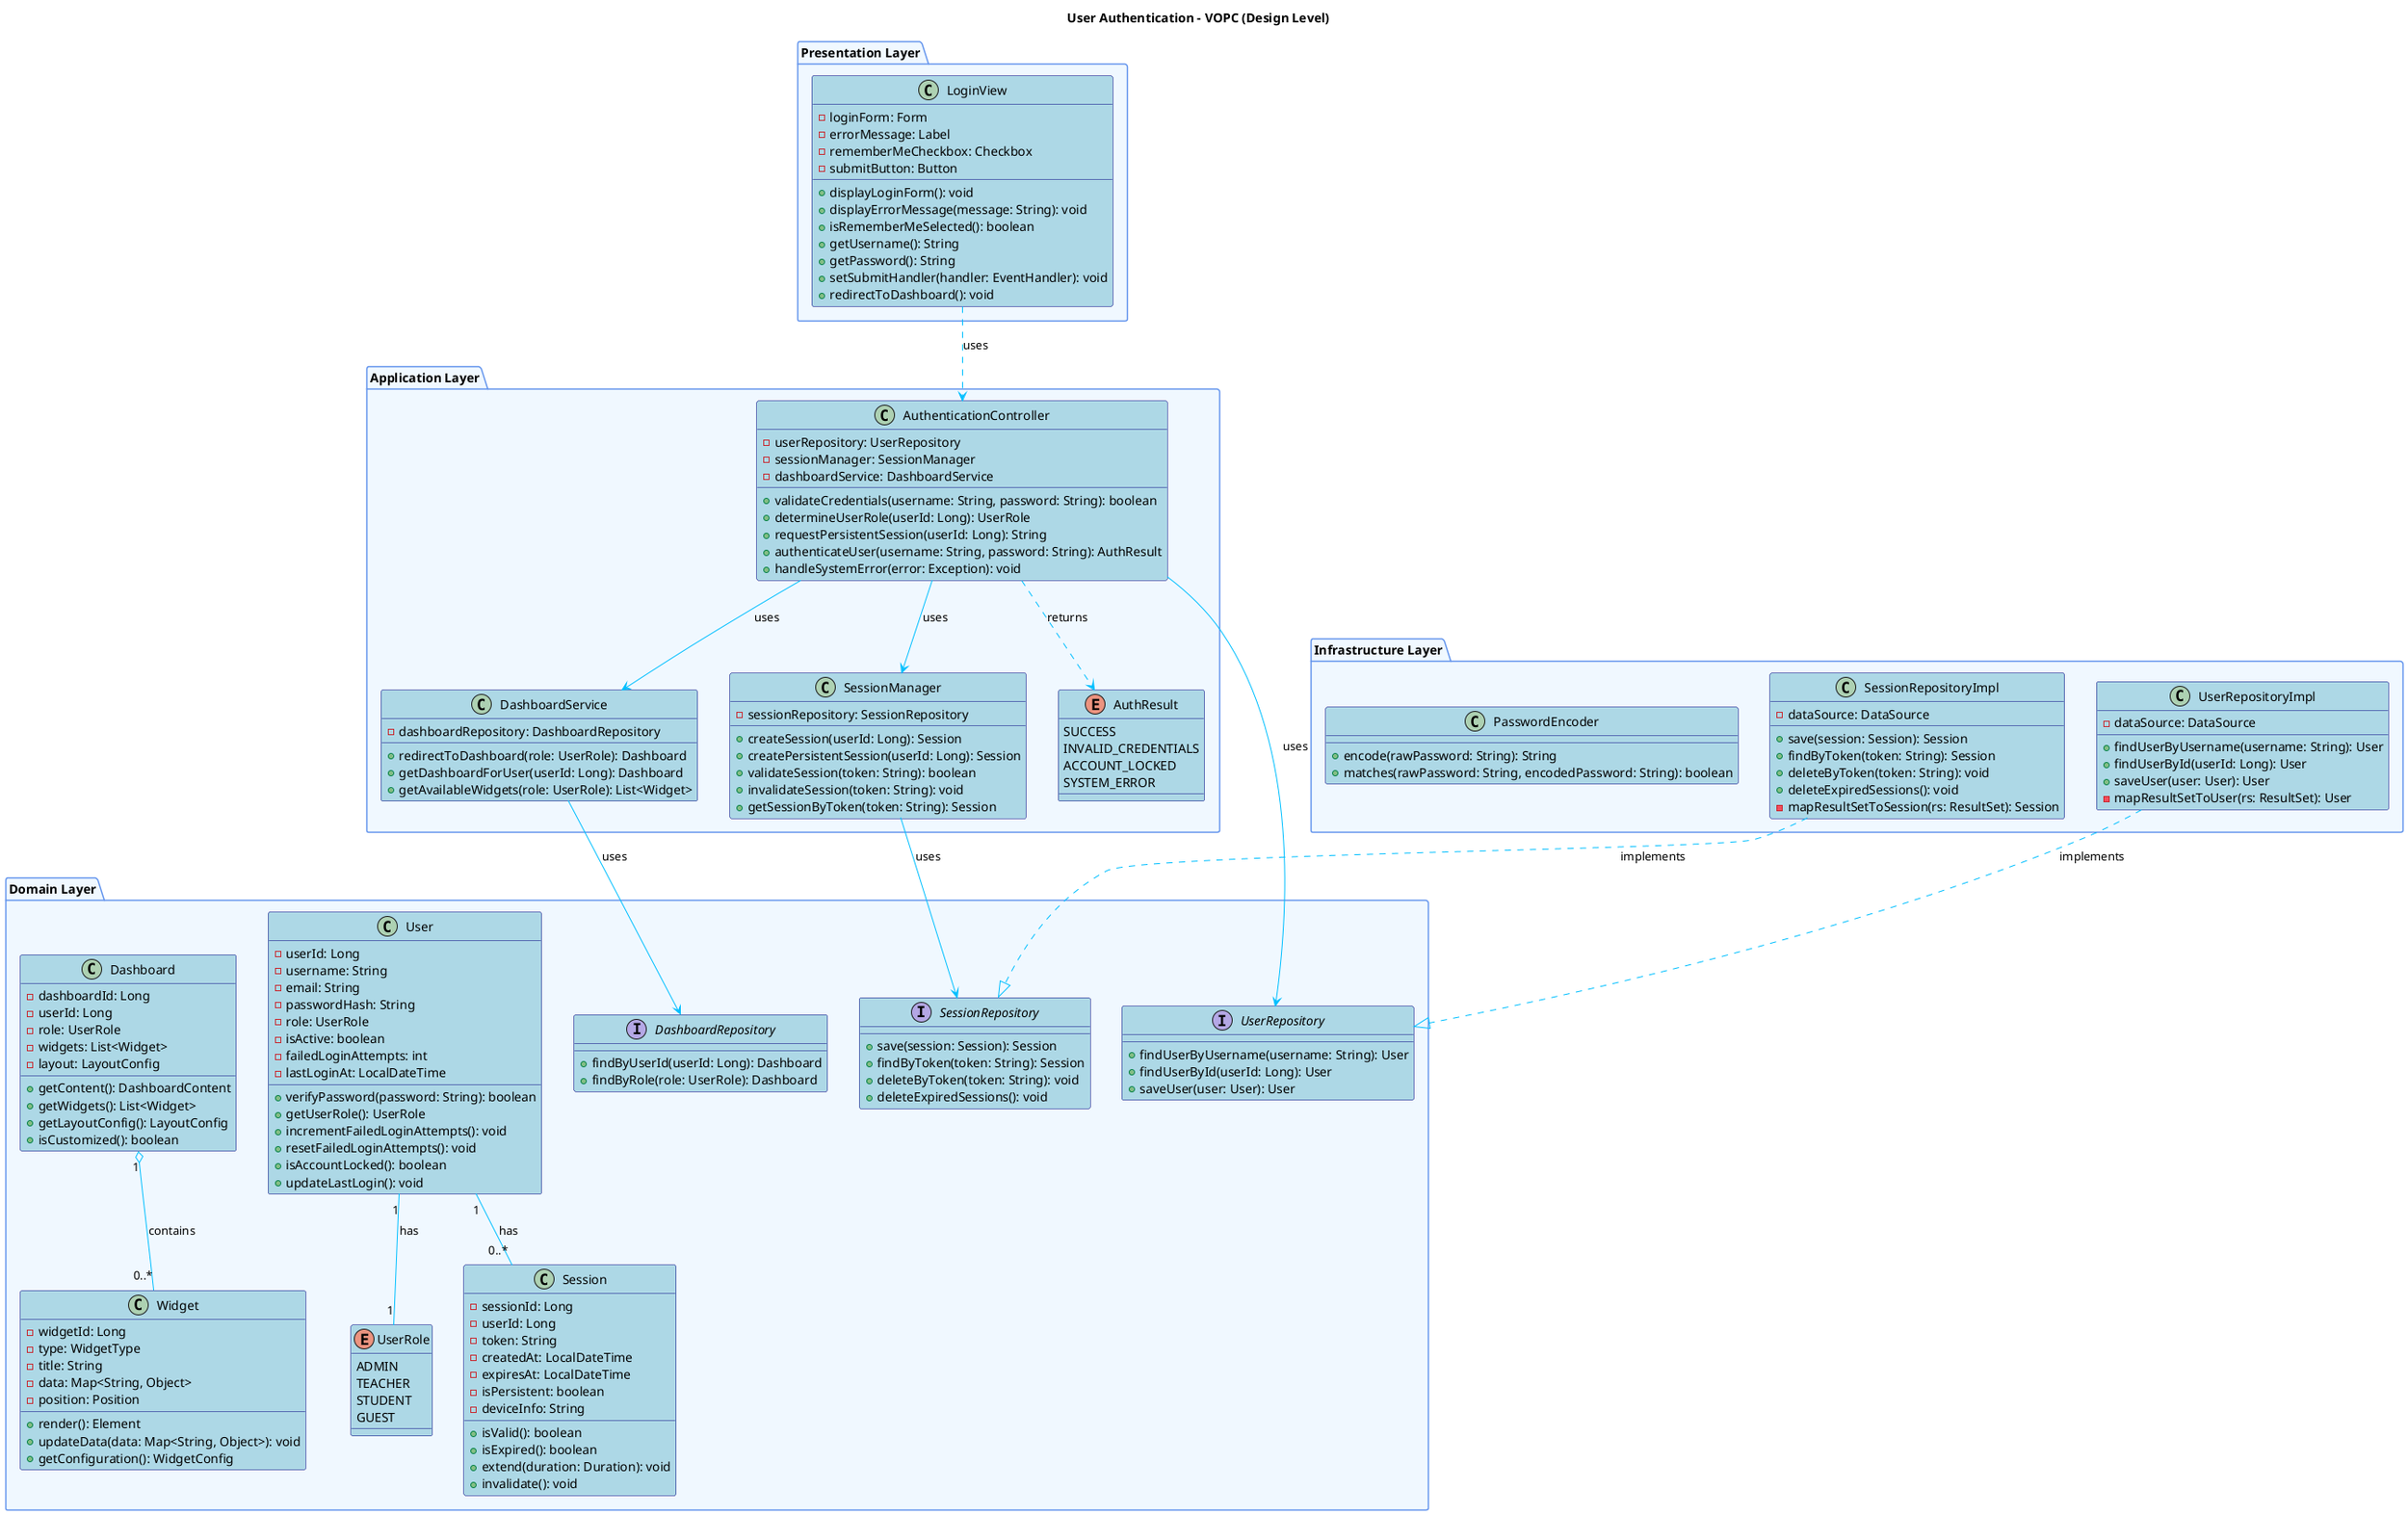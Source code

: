 @startuml
title User Authentication - VOPC (Design Level)

skinparam class {
  BackgroundColor LightBlue
  ArrowColor DeepSkyBlue
  BorderColor Navy
}

skinparam package {
  BackgroundColor AliceBlue
  BorderColor CornflowerBlue
}

package "Presentation Layer" {
  class "LoginView" as LV {
    - loginForm: Form
    - errorMessage: Label
    - rememberMeCheckbox: Checkbox
    - submitButton: Button
    + displayLoginForm(): void
    + displayErrorMessage(message: String): void
    + isRememberMeSelected(): boolean
    + getUsername(): String
    + getPassword(): String
    + setSubmitHandler(handler: EventHandler): void
    + redirectToDashboard(): void
  }
}

package "Application Layer" {
  class "AuthenticationController" as AC {
    - userRepository: UserRepository
    - sessionManager: SessionManager
    - dashboardService: DashboardService
    + validateCredentials(username: String, password: String): boolean
    + determineUserRole(userId: Long): UserRole
    + requestPersistentSession(userId: Long): String
    + authenticateUser(username: String, password: String): AuthResult
    + handleSystemError(error: Exception): void
  }

  class "SessionManager" as SM {
    - sessionRepository: SessionRepository
    + createSession(userId: Long): Session
    + createPersistentSession(userId: Long): Session
    + validateSession(token: String): boolean
    + invalidateSession(token: String): void
    + getSessionByToken(token: String): Session
  }
  
  class "DashboardService" as DS {
    - dashboardRepository: DashboardRepository
    + redirectToDashboard(role: UserRole): Dashboard
    + getDashboardForUser(userId: Long): Dashboard
    + getAvailableWidgets(role: UserRole): List<Widget>
  }
  
  enum "AuthResult" as AR {
    SUCCESS
    INVALID_CREDENTIALS
    ACCOUNT_LOCKED
    SYSTEM_ERROR
  }
}

package "Domain Layer" {
  interface "UserRepository" as UR {
    + findUserByUsername(username: String): User
    + findUserById(userId: Long): User
    + saveUser(user: User): User
  }
  
  interface "SessionRepository" as SR {
    + save(session: Session): Session
    + findByToken(token: String): Session
    + deleteByToken(token: String): void
    + deleteExpiredSessions(): void
  }
  
  interface "DashboardRepository" as DR {
    + findByUserId(userId: Long): Dashboard
    + findByRole(role: UserRole): Dashboard
  }
  
  class "User" as U {
    - userId: Long
    - username: String
    - email: String
    - passwordHash: String
    - role: UserRole
    - isActive: boolean
    - failedLoginAttempts: int
    - lastLoginAt: LocalDateTime
    + verifyPassword(password: String): boolean
    + getUserRole(): UserRole
    + incrementFailedLoginAttempts(): void
    + resetFailedLoginAttempts(): void
    + isAccountLocked(): boolean
    + updateLastLogin(): void
  }
  
  class "Session" as S {
    - sessionId: Long
    - userId: Long
    - token: String
    - createdAt: LocalDateTime
    - expiresAt: LocalDateTime
    - isPersistent: boolean
    - deviceInfo: String
    + isValid(): boolean
    + isExpired(): boolean
    + extend(duration: Duration): void
    + invalidate(): void
  }
  
  enum "UserRole" as UR2 {
    ADMIN
    TEACHER
    STUDENT
    GUEST
  }
  
  class "Dashboard" as D {
    - dashboardId: Long
    - userId: Long
    - role: UserRole
    - widgets: List<Widget>
    - layout: LayoutConfig
    + getContent(): DashboardContent
    + getWidgets(): List<Widget>
    + getLayoutConfig(): LayoutConfig
    + isCustomized(): boolean
  }
  
  class "Widget" as W {
    - widgetId: Long
    - type: WidgetType
    - title: String
    - data: Map<String, Object>
    - position: Position
    + render(): Element
    + updateData(data: Map<String, Object>): void
    + getConfiguration(): WidgetConfig
  }
}

package "Infrastructure Layer" {
  class "UserRepositoryImpl" as URI {
    - dataSource: DataSource
    + findUserByUsername(username: String): User
    + findUserById(userId: Long): User
    + saveUser(user: User): User
    - mapResultSetToUser(rs: ResultSet): User
  }
  
  class "SessionRepositoryImpl" as SRI {
    - dataSource: DataSource
    + save(session: Session): Session
    + findByToken(token: String): Session
    + deleteByToken(token: String): void
    + deleteExpiredSessions(): void
    - mapResultSetToSession(rs: ResultSet): Session
  }
  
  class "PasswordEncoder" as PE {
    + encode(rawPassword: String): String
    + matches(rawPassword: String, encodedPassword: String): boolean
  }
}

' Relationships
LV ..> AC : uses
AC --> UR : uses
AC --> SM : uses
AC --> DS : uses
SM --> SR : uses
DS --> DR : uses
URI ..|> UR : implements
SRI ..|> SR : implements
AC ..> AR : returns
U "1" -- "0..*" S : has
U "1" -- "1" UR2 : has
D "1" o-- "0..*" W : contains

@enduml 